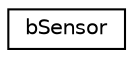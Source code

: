 digraph G
{
  edge [fontname="Helvetica",fontsize="10",labelfontname="Helvetica",labelfontsize="10"];
  node [fontname="Helvetica",fontsize="10",shape=record];
  rankdir=LR;
  Node1 [label="bSensor",height=0.2,width=0.4,color="black", fillcolor="white", style="filled",URL="$db/d09/structbSensor.html"];
}
